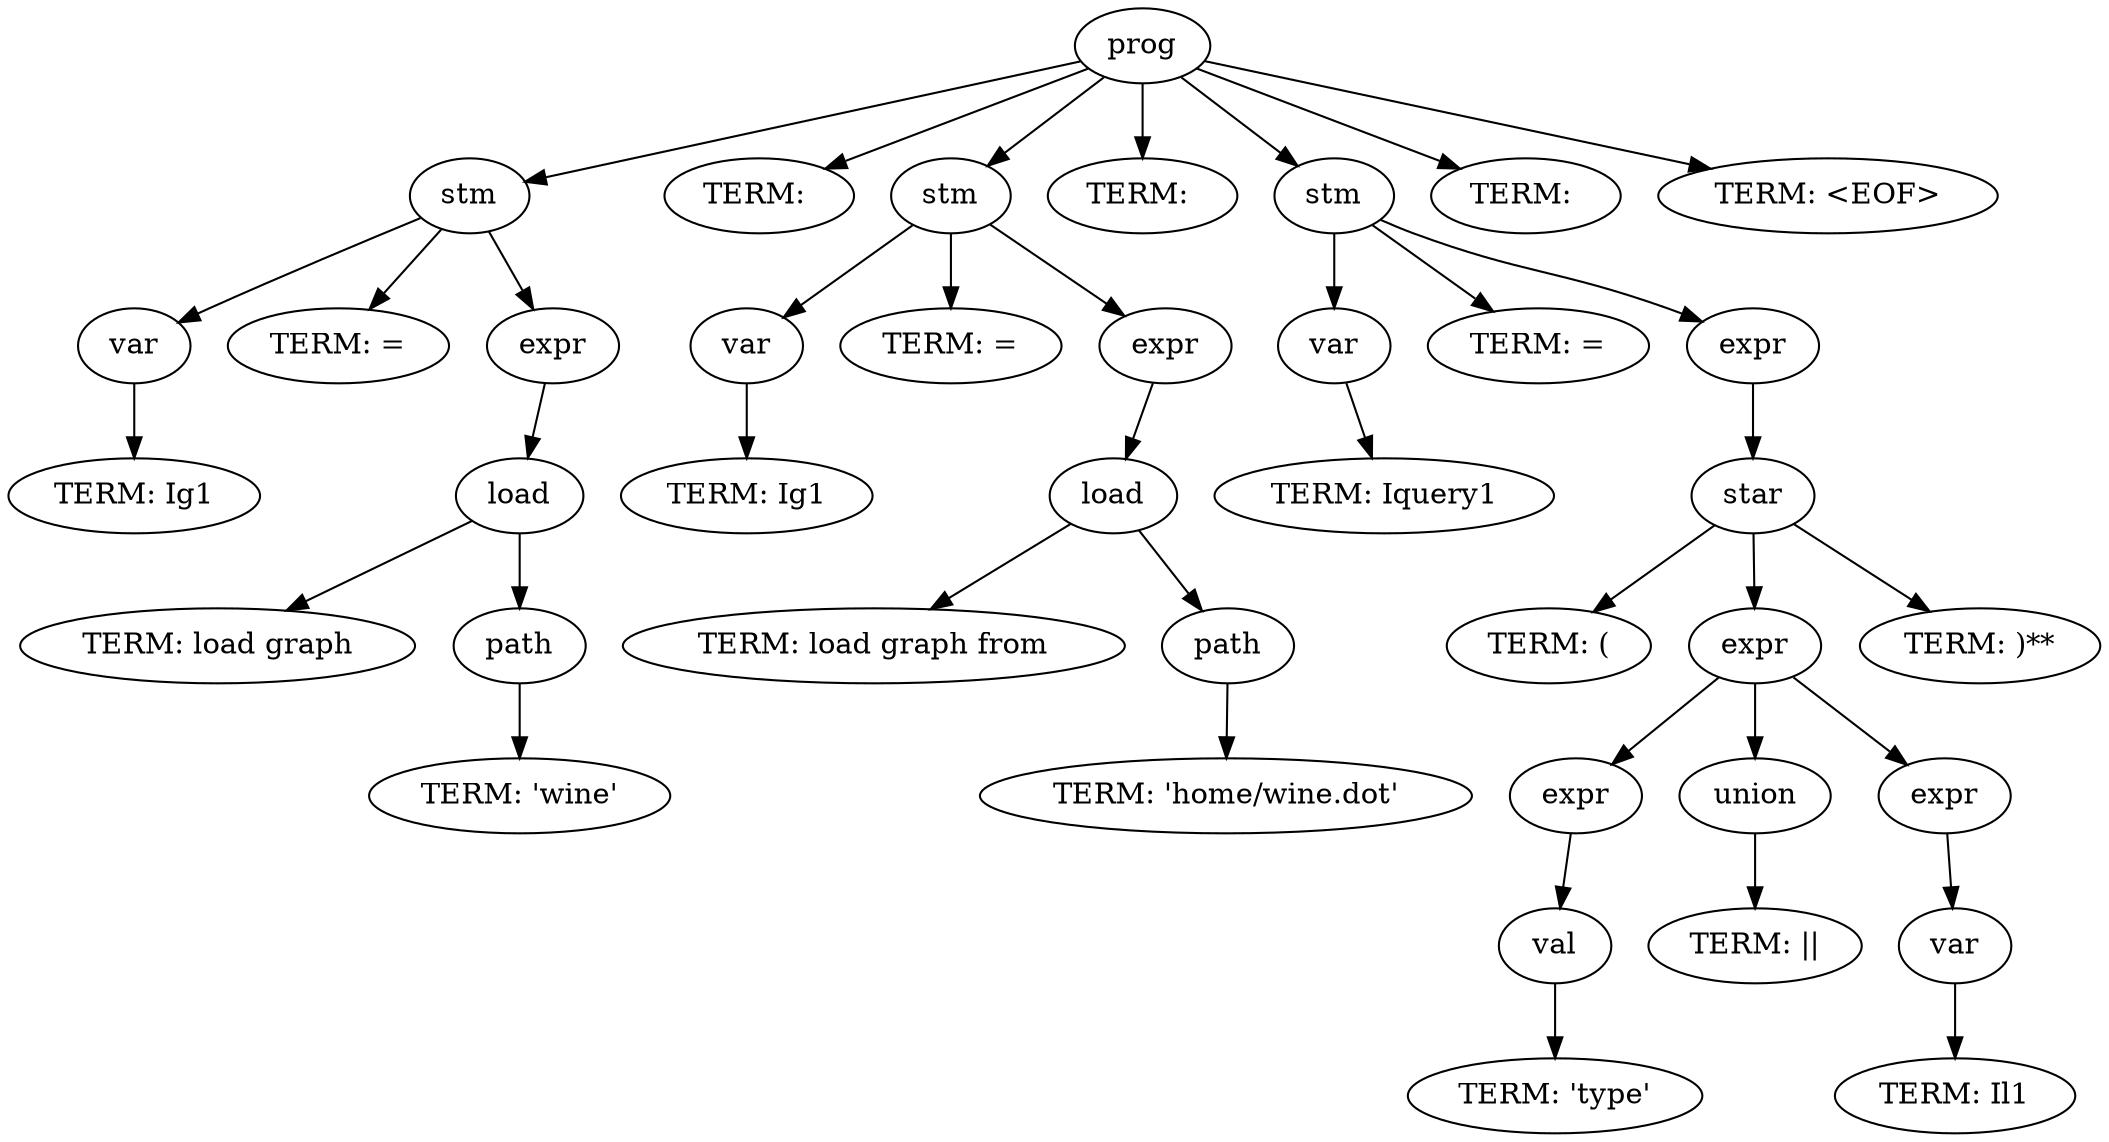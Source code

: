 digraph tree {
1 [label=prog];
1 -> 2;
2 [label=stm];
2 -> 3;
3 [label=var];
3 -> 4;
4 [label="TERM: Ig1"];
2 -> 5;
5 [label="TERM: ="];
2 -> 6;
6 [label=expr];
6 -> 7;
7 [label=load];
7 -> 8;
8 [label="TERM: load graph"];
7 -> 9;
9 [label=path];
9 -> 10;
10 [label="TERM: 'wine'"];
1 -> 11;
11 [label="TERM: \n"];
1 -> 12;
12 [label=stm];
12 -> 13;
13 [label=var];
13 -> 14;
14 [label="TERM: Ig1"];
12 -> 15;
15 [label="TERM: ="];
12 -> 16;
16 [label=expr];
16 -> 17;
17 [label=load];
17 -> 18;
18 [label="TERM: load graph from"];
17 -> 19;
19 [label=path];
19 -> 20;
20 [label="TERM: 'home/wine.dot'"];
1 -> 21;
21 [label="TERM: \n"];
1 -> 22;
22 [label=stm];
22 -> 23;
23 [label=var];
23 -> 24;
24 [label="TERM: Iquery1"];
22 -> 25;
25 [label="TERM: ="];
22 -> 26;
26 [label=expr];
26 -> 27;
27 [label=star];
27 -> 28;
28 [label="TERM: ("];
27 -> 29;
29 [label=expr];
29 -> 30;
30 [label=expr];
30 -> 31;
31 [label=val];
31 -> 32;
32 [label="TERM: 'type'"];
29 -> 33;
33 [label=union];
33 -> 34;
34 [label="TERM: ||"];
29 -> 35;
35 [label=expr];
35 -> 36;
36 [label=var];
36 -> 37;
37 [label="TERM: Il1"];
27 -> 38;
38 [label="TERM: )**"];
1 -> 39;
39 [label="TERM: \n"];
1 -> 40;
40 [label="TERM: <EOF>"];
}
